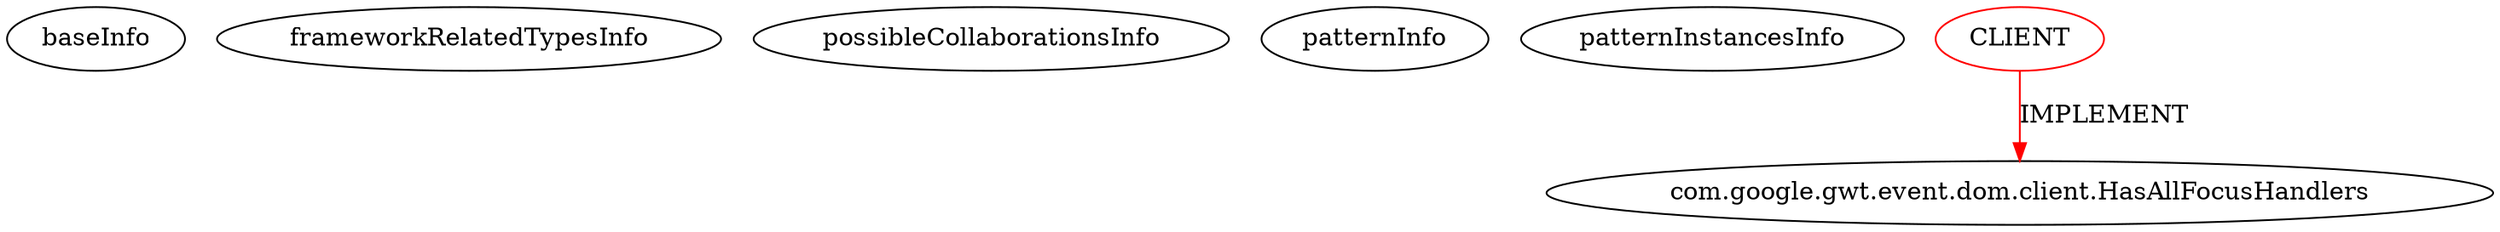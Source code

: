 digraph {
baseInfo[graphId=1913,category="pattern",isAnonymous=false,possibleRelation=false]
frameworkRelatedTypesInfo[0="com.google.gwt.event.dom.client.HasAllFocusHandlers"]
possibleCollaborationsInfo[]
patternInfo[frequency=2.0,patternRootClient=0]
patternInstancesInfo[0="domi1wa-List-Navigation-Tree~/domi1wa-List-Navigation-Tree/List-Navigation-Tree-master/NavigationTree/src/de/navigation/tree/client/Tree.java~Tree~1283",1="jhudson8-gwt-jquery-ui~/jhudson8-gwt-jquery-ui/gwt-jquery-ui-master/core/gwt-jquery-ui-mobile/src/main/java/com/google/gwt/jquery/mobile/ui/base/AbstractFocusWidget.java~AbstractFocusWidget~3196"]
5[label="com.google.gwt.event.dom.client.HasAllFocusHandlers",vertexType="FRAMEWORK_INTERFACE_TYPE",isFrameworkType=false]
0[label="CLIENT",vertexType="ROOT_CLIENT_CLASS_DECLARATION",isFrameworkType=false,color=red]
0->5[label="IMPLEMENT",color=red]
}
